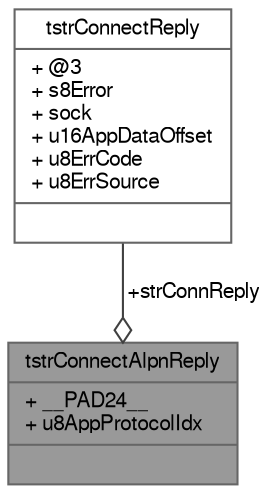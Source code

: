 digraph "tstrConnectAlpnReply"
{
 // LATEX_PDF_SIZE
  bgcolor="transparent";
  edge [fontname=FreeSans,fontsize=10,labelfontname=FreeSans,labelfontsize=10];
  node [fontname=FreeSans,fontsize=10,shape=box,height=0.2,width=0.4];
  Node1 [shape=record,label="{tstrConnectAlpnReply\n|+ __PAD24__\l+ u8AppProtocolIdx\l|}",height=0.2,width=0.4,color="gray40", fillcolor="grey60", style="filled", fontcolor="black",tooltip="Connect Reply, contains sock number, error value and index of negotiated application protocol."];
  Node2 -> Node1 [color="grey25",style="solid",label=" +strConnReply" ,arrowhead="odiamond"];
  Node2 [shape=record,label="{tstrConnectReply\n|+ @3\l+ s8Error\l+ sock\l+ u16AppDataOffset\l+ u8ErrCode\l+ u8ErrSource\l|}",height=0.2,width=0.4,color="gray40", fillcolor="white", style="filled",URL="$structtstr_connect_reply.html",tooltip="Connect Reply, contains sock number and error value."];
}
